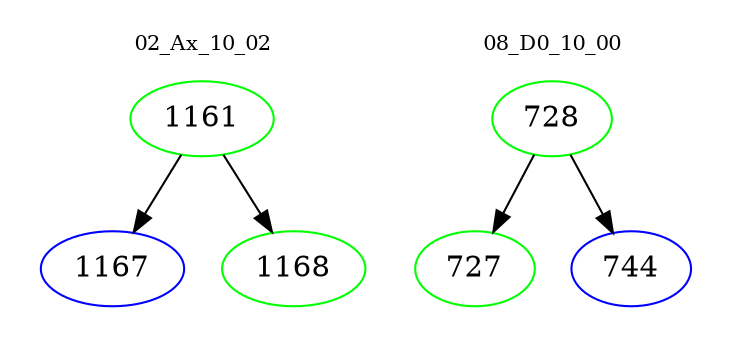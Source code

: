 digraph{
subgraph cluster_0 {
color = white
label = "02_Ax_10_02";
fontsize=10;
T0_1161 [label="1161", color="green"]
T0_1161 -> T0_1167 [color="black"]
T0_1167 [label="1167", color="blue"]
T0_1161 -> T0_1168 [color="black"]
T0_1168 [label="1168", color="green"]
}
subgraph cluster_1 {
color = white
label = "08_D0_10_00";
fontsize=10;
T1_728 [label="728", color="green"]
T1_728 -> T1_727 [color="black"]
T1_727 [label="727", color="green"]
T1_728 -> T1_744 [color="black"]
T1_744 [label="744", color="blue"]
}
}
